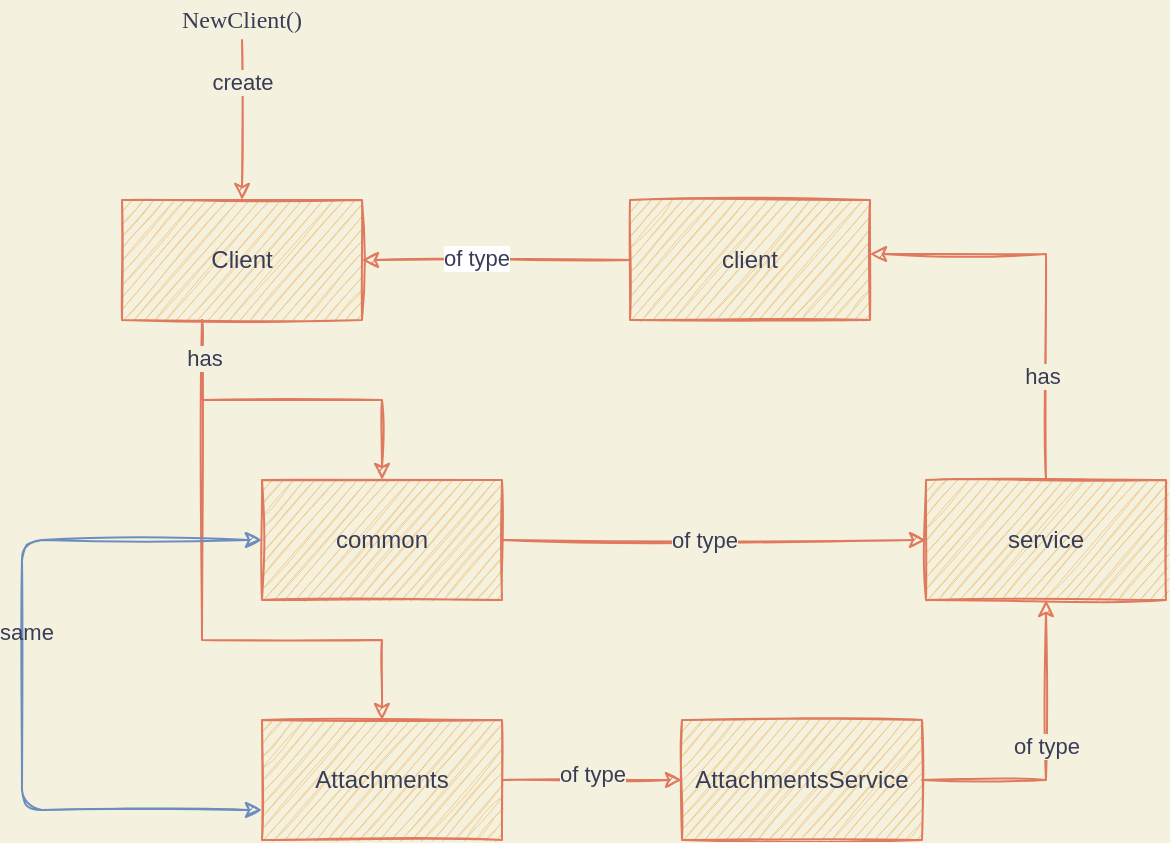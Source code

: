 <mxfile version="13.9.9" type="device"><diagram id="vXYdQQtsXKVeEDLV3SuS" name="Page-1"><mxGraphModel dx="946" dy="680" grid="1" gridSize="10" guides="1" tooltips="1" connect="1" arrows="1" fold="1" page="1" pageScale="1" pageWidth="827" pageHeight="1169" background="#F4F1DE" math="0" shadow="0"><root><mxCell id="0"/><mxCell id="1" parent="0"/><mxCell id="bk1h7LvtU54fcpn0zNkF-4" value="" style="edgeStyle=orthogonalEdgeStyle;rounded=0;orthogonalLoop=1;jettySize=auto;html=1;labelBackgroundColor=#F4F1DE;strokeColor=#E07A5F;fontColor=#393C56;sketch=1;" edge="1" parent="1" source="bk1h7LvtU54fcpn0zNkF-1" target="bk1h7LvtU54fcpn0zNkF-3"><mxGeometry relative="1" as="geometry"><Array as="points"><mxPoint x="140" y="270"/><mxPoint x="230" y="270"/></Array></mxGeometry></mxCell><mxCell id="bk1h7LvtU54fcpn0zNkF-18" style="edgeStyle=orthogonalEdgeStyle;rounded=0;orthogonalLoop=1;jettySize=auto;html=1;labelBackgroundColor=#F4F1DE;strokeColor=#E07A5F;fontColor=#393C56;sketch=1;" edge="1" parent="1" source="bk1h7LvtU54fcpn0zNkF-1" target="bk1h7LvtU54fcpn0zNkF-20"><mxGeometry relative="1" as="geometry"><mxPoint x="160" y="470" as="targetPoint"/><Array as="points"><mxPoint x="140" y="390"/><mxPoint x="230" y="390"/></Array></mxGeometry></mxCell><mxCell id="bk1h7LvtU54fcpn0zNkF-21" value="has" style="edgeLabel;html=1;align=center;verticalAlign=middle;resizable=0;points=[];labelBackgroundColor=#F4F1DE;fontColor=#393C56;sketch=1;" vertex="1" connectable="0" parent="bk1h7LvtU54fcpn0zNkF-18"><mxGeometry x="-0.874" y="1" relative="1" as="geometry"><mxPoint as="offset"/></mxGeometry></mxCell><mxCell id="bk1h7LvtU54fcpn0zNkF-1" value="Client" style="rounded=0;whiteSpace=wrap;html=1;fillColor=#F2CC8F;strokeColor=#E07A5F;fontColor=#393C56;sketch=1;" vertex="1" parent="1"><mxGeometry x="100" y="170" width="120" height="60" as="geometry"/></mxCell><mxCell id="bk1h7LvtU54fcpn0zNkF-6" value="" style="edgeStyle=orthogonalEdgeStyle;rounded=0;orthogonalLoop=1;jettySize=auto;html=1;labelBackgroundColor=#F4F1DE;strokeColor=#E07A5F;fontColor=#393C56;sketch=1;" edge="1" parent="1" source="bk1h7LvtU54fcpn0zNkF-3" target="bk1h7LvtU54fcpn0zNkF-5"><mxGeometry relative="1" as="geometry"/></mxCell><mxCell id="bk1h7LvtU54fcpn0zNkF-17" value="of type" style="edgeLabel;html=1;align=center;verticalAlign=middle;resizable=0;points=[];labelBackgroundColor=#F4F1DE;fontColor=#393C56;sketch=1;" vertex="1" connectable="0" parent="bk1h7LvtU54fcpn0zNkF-6"><mxGeometry x="-0.05" relative="1" as="geometry"><mxPoint as="offset"/></mxGeometry></mxCell><mxCell id="bk1h7LvtU54fcpn0zNkF-30" style="edgeStyle=orthogonalEdgeStyle;curved=0;rounded=1;sketch=1;orthogonalLoop=1;jettySize=auto;html=1;entryX=0;entryY=0.75;entryDx=0;entryDy=0;strokeColor=#6c8ebf;fillColor=#dae8fc;fontColor=#393C56;startArrow=classic;startFill=1;" edge="1" parent="1" source="bk1h7LvtU54fcpn0zNkF-3" target="bk1h7LvtU54fcpn0zNkF-20"><mxGeometry relative="1" as="geometry"><Array as="points"><mxPoint x="50" y="340"/><mxPoint x="50" y="475"/></Array></mxGeometry></mxCell><mxCell id="bk1h7LvtU54fcpn0zNkF-32" value="same" style="edgeLabel;html=1;align=center;verticalAlign=middle;resizable=0;points=[];fontColor=#393C56;labelBackgroundColor=none;" vertex="1" connectable="0" parent="bk1h7LvtU54fcpn0zNkF-30"><mxGeometry x="-0.115" y="2" relative="1" as="geometry"><mxPoint as="offset"/></mxGeometry></mxCell><mxCell id="bk1h7LvtU54fcpn0zNkF-3" value="common" style="rounded=0;whiteSpace=wrap;html=1;fillColor=#F2CC8F;strokeColor=#E07A5F;fontColor=#393C56;sketch=1;" vertex="1" parent="1"><mxGeometry x="170" y="310" width="120" height="60" as="geometry"/></mxCell><mxCell id="bk1h7LvtU54fcpn0zNkF-7" style="edgeStyle=orthogonalEdgeStyle;rounded=0;orthogonalLoop=1;jettySize=auto;html=1;labelBackgroundColor=#F4F1DE;strokeColor=#E07A5F;fontColor=#393C56;sketch=1;exitX=0.5;exitY=0;exitDx=0;exitDy=0;" edge="1" parent="1" source="bk1h7LvtU54fcpn0zNkF-5" target="bk1h7LvtU54fcpn0zNkF-34"><mxGeometry relative="1" as="geometry"><mxPoint x="562" y="322" as="sourcePoint"/><mxPoint x="480" y="200" as="targetPoint"/><Array as="points"><mxPoint x="562" y="197"/></Array></mxGeometry></mxCell><mxCell id="bk1h7LvtU54fcpn0zNkF-9" value="has" style="edgeLabel;html=1;align=center;verticalAlign=middle;resizable=0;points=[];labelBackgroundColor=#F4F1DE;fontColor=#393C56;sketch=1;" vertex="1" connectable="0" parent="bk1h7LvtU54fcpn0zNkF-7"><mxGeometry x="-0.481" y="2" relative="1" as="geometry"><mxPoint as="offset"/></mxGeometry></mxCell><mxCell id="bk1h7LvtU54fcpn0zNkF-5" value="service" style="whiteSpace=wrap;html=1;rounded=0;fillColor=#F2CC8F;strokeColor=#E07A5F;fontColor=#393C56;sketch=1;" vertex="1" parent="1"><mxGeometry x="502" y="310" width="120" height="60" as="geometry"/></mxCell><mxCell id="bk1h7LvtU54fcpn0zNkF-12" style="edgeStyle=orthogonalEdgeStyle;rounded=0;orthogonalLoop=1;jettySize=auto;html=1;entryX=0.5;entryY=0;entryDx=0;entryDy=0;labelBackgroundColor=#F4F1DE;strokeColor=#E07A5F;fontColor=#393C56;sketch=1;" edge="1" parent="1" source="bk1h7LvtU54fcpn0zNkF-11" target="bk1h7LvtU54fcpn0zNkF-1"><mxGeometry relative="1" as="geometry"/></mxCell><mxCell id="bk1h7LvtU54fcpn0zNkF-15" value="create" style="edgeLabel;html=1;align=center;verticalAlign=middle;resizable=0;points=[];labelBackgroundColor=#F4F1DE;fontColor=#393C56;sketch=1;" vertex="1" connectable="0" parent="bk1h7LvtU54fcpn0zNkF-12"><mxGeometry x="-0.48" relative="1" as="geometry"><mxPoint as="offset"/></mxGeometry></mxCell><mxCell id="bk1h7LvtU54fcpn0zNkF-11" value="&lt;font face=&quot;Source Code Pro&quot; data-font-src=&quot;https://fonts.googleapis.com/css?family=Source+Code+Pro&quot;&gt;NewClient()&lt;/font&gt;" style="text;html=1;strokeColor=none;fillColor=none;align=center;verticalAlign=middle;whiteSpace=wrap;rounded=0;fontColor=#393C56;sketch=1;" vertex="1" parent="1"><mxGeometry x="140" y="70" width="40" height="20" as="geometry"/></mxCell><mxCell id="bk1h7LvtU54fcpn0zNkF-24" style="edgeStyle=orthogonalEdgeStyle;rounded=0;orthogonalLoop=1;jettySize=auto;html=1;entryX=0;entryY=0.5;entryDx=0;entryDy=0;labelBackgroundColor=#F4F1DE;strokeColor=#E07A5F;fontColor=#393C56;sketch=1;" edge="1" parent="1" source="bk1h7LvtU54fcpn0zNkF-20" target="bk1h7LvtU54fcpn0zNkF-22"><mxGeometry relative="1" as="geometry"/></mxCell><mxCell id="bk1h7LvtU54fcpn0zNkF-25" value="of type" style="edgeLabel;html=1;align=center;verticalAlign=middle;resizable=0;points=[];labelBackgroundColor=#F4F1DE;fontColor=#393C56;sketch=1;" vertex="1" connectable="0" parent="bk1h7LvtU54fcpn0zNkF-24"><mxGeometry y="3" relative="1" as="geometry"><mxPoint as="offset"/></mxGeometry></mxCell><mxCell id="bk1h7LvtU54fcpn0zNkF-20" value="Attachments" style="rounded=0;whiteSpace=wrap;html=1;fillColor=#F2CC8F;strokeColor=#E07A5F;fontColor=#393C56;sketch=1;" vertex="1" parent="1"><mxGeometry x="170" y="430" width="120" height="60" as="geometry"/></mxCell><mxCell id="bk1h7LvtU54fcpn0zNkF-23" style="edgeStyle=orthogonalEdgeStyle;rounded=0;orthogonalLoop=1;jettySize=auto;html=1;labelBackgroundColor=#F4F1DE;strokeColor=#E07A5F;fontColor=#393C56;sketch=1;" edge="1" parent="1" source="bk1h7LvtU54fcpn0zNkF-22" target="bk1h7LvtU54fcpn0zNkF-5"><mxGeometry relative="1" as="geometry"/></mxCell><mxCell id="bk1h7LvtU54fcpn0zNkF-27" value="of type" style="edgeLabel;html=1;align=center;verticalAlign=middle;resizable=0;points=[];labelBackgroundColor=#F4F1DE;fontColor=#393C56;sketch=1;" vertex="1" connectable="0" parent="bk1h7LvtU54fcpn0zNkF-23"><mxGeometry x="0.04" relative="1" as="geometry"><mxPoint as="offset"/></mxGeometry></mxCell><mxCell id="bk1h7LvtU54fcpn0zNkF-22" value="AttachmentsService" style="rounded=0;whiteSpace=wrap;html=1;fillColor=#F2CC8F;strokeColor=#E07A5F;fontColor=#393C56;sketch=1;" vertex="1" parent="1"><mxGeometry x="380" y="430" width="120" height="60" as="geometry"/></mxCell><mxCell id="bk1h7LvtU54fcpn0zNkF-35" style="edgeStyle=orthogonalEdgeStyle;curved=0;rounded=1;sketch=1;orthogonalLoop=1;jettySize=auto;html=1;entryX=1;entryY=0.5;entryDx=0;entryDy=0;startArrow=none;startFill=0;strokeColor=#E07A5F;fillColor=#F2CC8F;fontColor=#393C56;" edge="1" parent="1" source="bk1h7LvtU54fcpn0zNkF-34" target="bk1h7LvtU54fcpn0zNkF-1"><mxGeometry relative="1" as="geometry"/></mxCell><mxCell id="bk1h7LvtU54fcpn0zNkF-36" value="of type" style="edgeLabel;html=1;align=center;verticalAlign=middle;resizable=0;points=[];fontColor=#393C56;" vertex="1" connectable="0" parent="bk1h7LvtU54fcpn0zNkF-35"><mxGeometry x="0.149" y="-1" relative="1" as="geometry"><mxPoint as="offset"/></mxGeometry></mxCell><mxCell id="bk1h7LvtU54fcpn0zNkF-34" value="client" style="rounded=0;whiteSpace=wrap;html=1;fillColor=#F2CC8F;strokeColor=#E07A5F;fontColor=#393C56;sketch=1;" vertex="1" parent="1"><mxGeometry x="354" y="170" width="120" height="60" as="geometry"/></mxCell></root></mxGraphModel></diagram></mxfile>